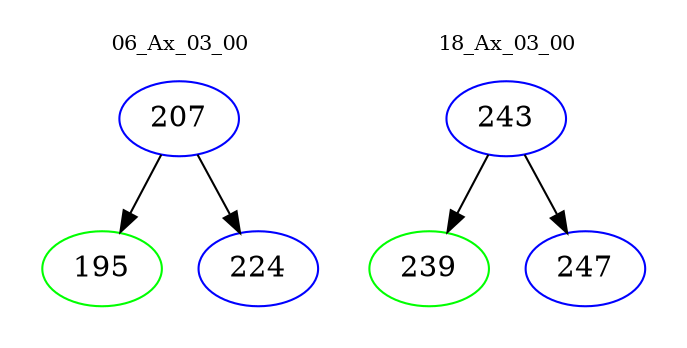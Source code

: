 digraph{
subgraph cluster_0 {
color = white
label = "06_Ax_03_00";
fontsize=10;
T0_207 [label="207", color="blue"]
T0_207 -> T0_195 [color="black"]
T0_195 [label="195", color="green"]
T0_207 -> T0_224 [color="black"]
T0_224 [label="224", color="blue"]
}
subgraph cluster_1 {
color = white
label = "18_Ax_03_00";
fontsize=10;
T1_243 [label="243", color="blue"]
T1_243 -> T1_239 [color="black"]
T1_239 [label="239", color="green"]
T1_243 -> T1_247 [color="black"]
T1_247 [label="247", color="blue"]
}
}
